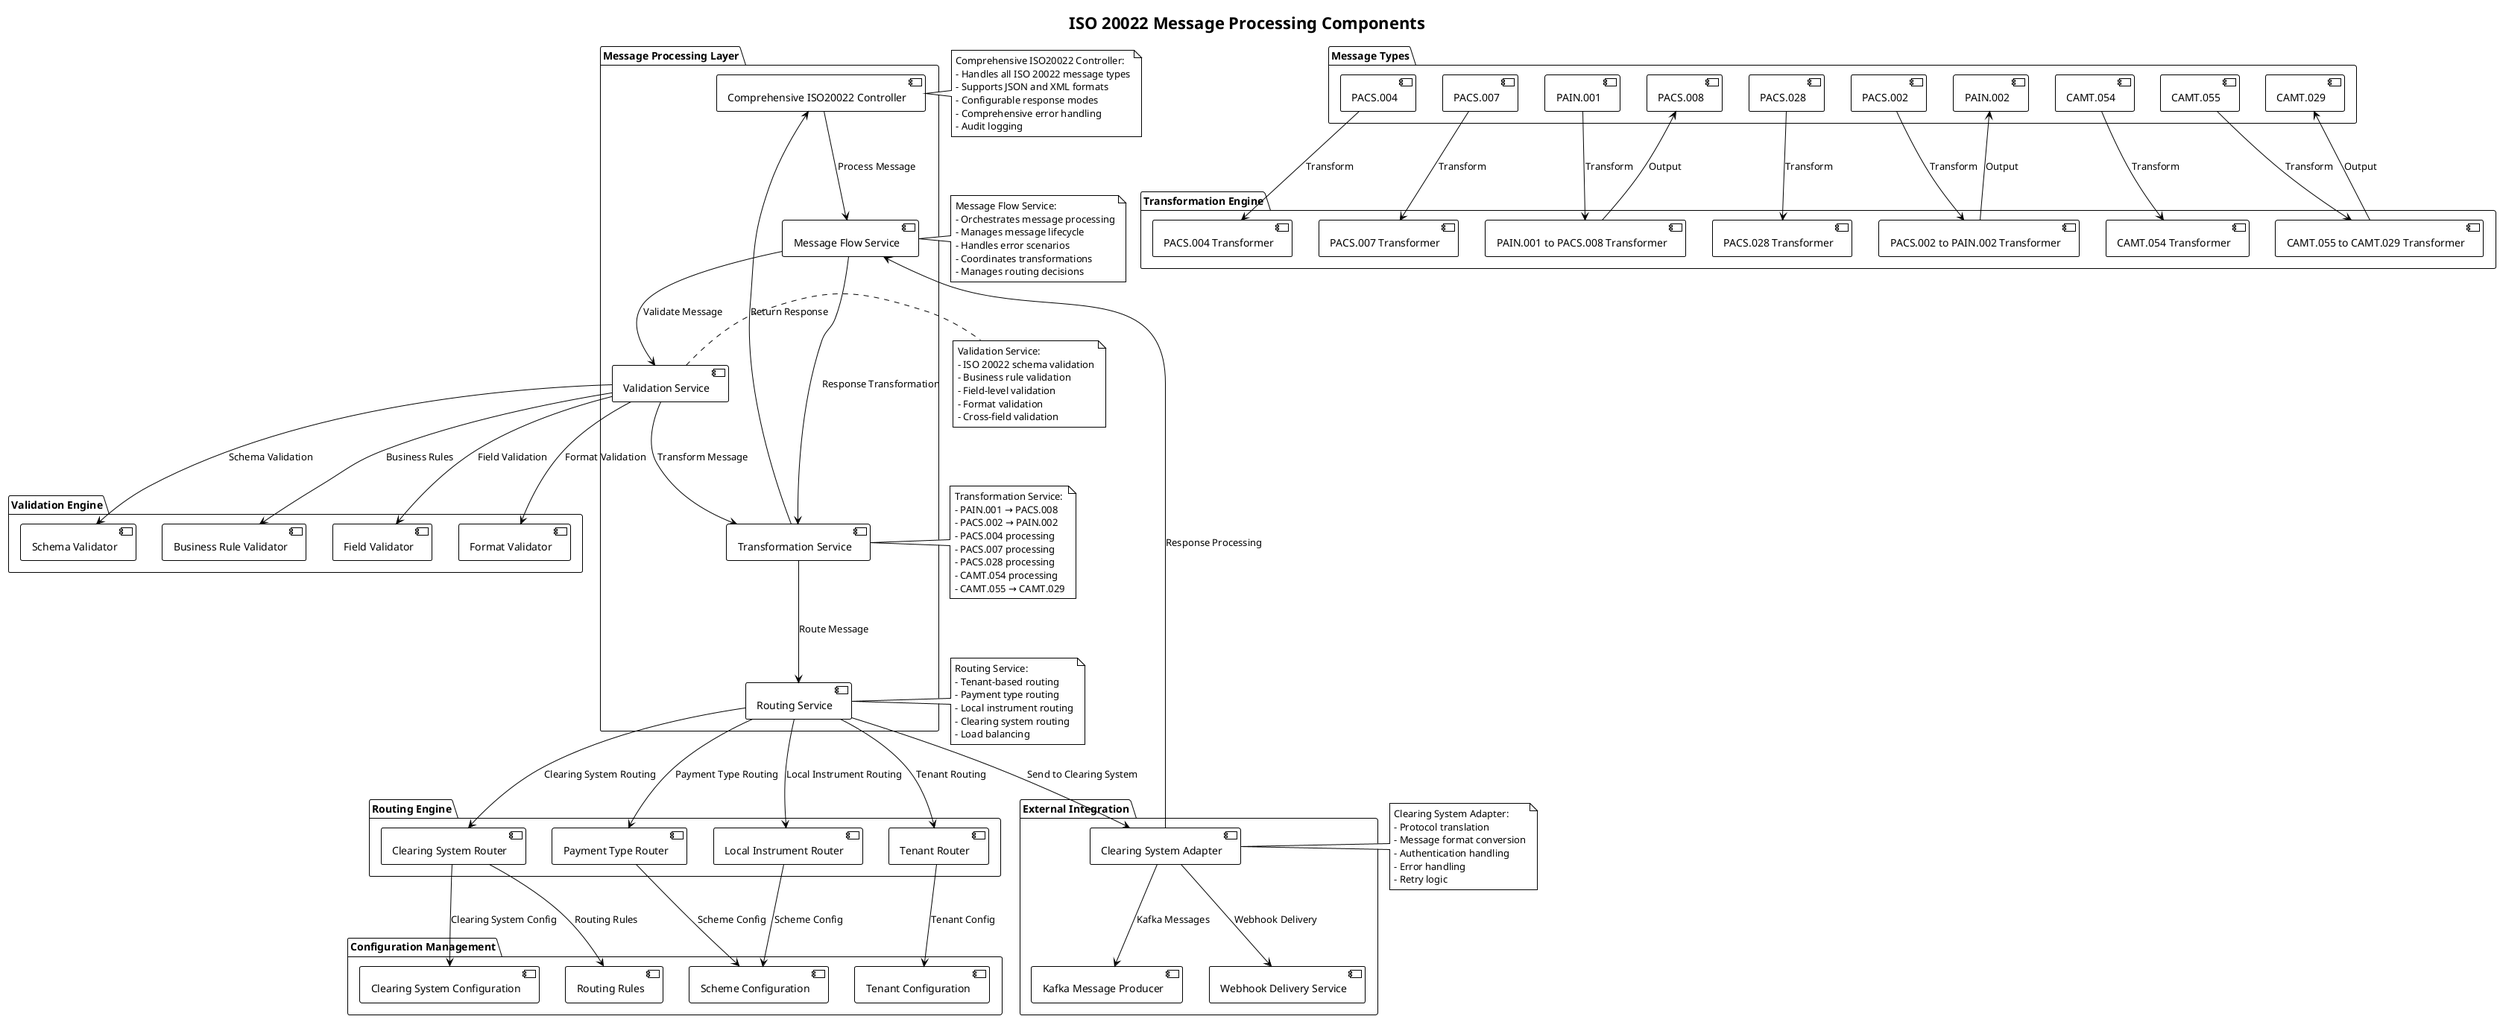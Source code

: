 @startuml ISO20022_MESSAGE_PROCESSING
!theme plain
title ISO 20022 Message Processing Components

package "Message Processing Layer" {
    [Comprehensive ISO20022 Controller] as CIC
    [Message Flow Service] as MFS
    [Transformation Service] as TS
    [Validation Service] as VS
    [Routing Service] as RS
}

package "Message Types" {
    [PAIN.001] as P001
    [PAIN.002] as P002
    [PACS.008] as P008
    [PACS.002] as P002_2
    [PACS.004] as P004
    [PACS.007] as P007
    [PACS.028] as P028
    [CAMT.054] as C054
    [CAMT.055] as C055
    [CAMT.029] as C029
}

package "Transformation Engine" {
    [PAIN.001 to PACS.008 Transformer] as T1
    [PACS.002 to PAIN.002 Transformer] as T2
    [PACS.004 Transformer] as T3
    [PACS.007 Transformer] as T4
    [PACS.028 Transformer] as T5
    [CAMT.054 Transformer] as T6
    [CAMT.055 to CAMT.029 Transformer] as T7
}

package "Validation Engine" {
    [Schema Validator] as SV
    [Business Rule Validator] as BRV
    [Field Validator] as FV
    [Format Validator] as FV2
}

package "Routing Engine" {
    [Tenant Router] as TR
    [Payment Type Router] as PTR
    [Local Instrument Router] as LIR
    [Clearing System Router] as CSR
}

package "Configuration Management" {
    [Scheme Configuration] as SC
    [Clearing System Configuration] as CSC
    [Tenant Configuration] as TC
    [Routing Rules] as RR
}

package "External Integration" {
    [Clearing System Adapter] as CSA
    [Webhook Delivery Service] as WDS
    [Kafka Message Producer] as KMP
}

' Message flow connections
CIC --> MFS : Process Message
MFS --> VS : Validate Message
VS --> TS : Transform Message
TS --> RS : Route Message
RS --> CSA : Send to Clearing System

' Message type connections
P001 --> T1 : Transform
T1 --> P008 : Output
P002_2 --> T2 : Transform
T2 --> P002 : Output
P004 --> T3 : Transform
P007 --> T4 : Transform
P028 --> T5 : Transform
C054 --> T6 : Transform
C055 --> T7 : Transform
T7 --> C029 : Output

' Validation connections
VS --> SV : Schema Validation
VS --> BRV : Business Rules
VS --> FV : Field Validation
VS --> FV2 : Format Validation

' Routing connections
RS --> TR : Tenant Routing
RS --> PTR : Payment Type Routing
RS --> LIR : Local Instrument Routing
RS --> CSR : Clearing System Routing

' Configuration connections
TR --> TC : Tenant Config
PTR --> SC : Scheme Config
LIR --> SC : Scheme Config
CSR --> CSC : Clearing System Config
CSR --> RR : Routing Rules

' External integration connections
CSA --> WDS : Webhook Delivery
CSA --> KMP : Kafka Messages

' Response handling
CSA --> MFS : Response Processing
MFS --> TS : Response Transformation
TS --> CIC : Return Response

note right of CIC
Comprehensive ISO20022 Controller:
- Handles all ISO 20022 message types
- Supports JSON and XML formats
- Configurable response modes
- Comprehensive error handling
- Audit logging
end note

note right of MFS
Message Flow Service:
- Orchestrates message processing
- Manages message lifecycle
- Handles error scenarios
- Coordinates transformations
- Manages routing decisions
end note

note right of TS
Transformation Service:
- PAIN.001 → PACS.008
- PACS.002 → PAIN.002
- PACS.004 processing
- PACS.007 processing
- PACS.028 processing
- CAMT.054 processing
- CAMT.055 → CAMT.029
end note

note right of VS
Validation Service:
- ISO 20022 schema validation
- Business rule validation
- Field-level validation
- Format validation
- Cross-field validation
end note

note right of RS
Routing Service:
- Tenant-based routing
- Payment type routing
- Local instrument routing
- Clearing system routing
- Load balancing
end note

note right of CSA
Clearing System Adapter:
- Protocol translation
- Message format conversion
- Authentication handling
- Error handling
- Retry logic
end note

@enduml